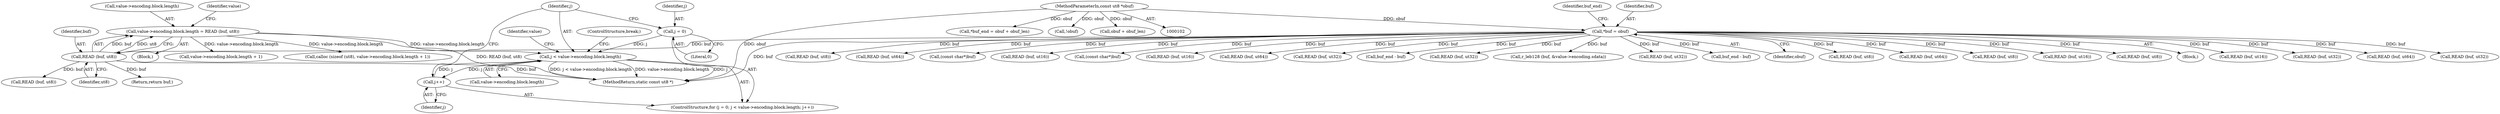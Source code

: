 digraph "0_radare2_2ca9ab45891b6ae8e32b6c28c81eebca059cbe5d_0@pointer" {
"1000556" [label="(Call,j < value->encoding.block.length)"];
"1000553" [label="(Call,j = 0)"];
"1000565" [label="(Call,j++)"];
"1000556" [label="(Call,j < value->encoding.block.length)"];
"1000521" [label="(Call,value->encoding.block.length = READ (buf, ut8))"];
"1000529" [label="(Call,READ (buf, ut8))"];
"1000112" [label="(Call,*buf = obuf)"];
"1000103" [label="(MethodParameterIn,const ut8 *obuf)"];
"1000116" [label="(Call,*buf_end = obuf + obuf_len)"];
"1000753" [label="(Call,READ (buf, ut32))"];
"1000596" [label="(Call,r_leb128 (buf, &value->encoding.sdata))"];
"1000133" [label="(Call,!obuf)"];
"1000529" [label="(Call,READ (buf, ut8))"];
"1000409" [label="(Call,READ (buf, ut32))"];
"1000455" [label="(Call,buf_end - buf)"];
"1000114" [label="(Identifier,obuf)"];
"1000589" [label="(Call,READ (buf, ut8))"];
"1000573" [label="(Identifier,value)"];
"1000420" [label="(Call,READ (buf, ut64))"];
"1000200" [label="(Call,READ (buf, ut8))"];
"1000186" [label="(Block,)"];
"1000118" [label="(Call,obuf + obuf_len)"];
"1000536" [label="(Identifier,value)"];
"1000558" [label="(Call,value->encoding.block.length)"];
"1000581" [label="(ControlStructure,break;)"];
"1000565" [label="(Call,j++)"];
"1000552" [label="(ControlStructure,for (j = 0; j < value->encoding.block.length; j++))"];
"1000557" [label="(Identifier,j)"];
"1000578" [label="(Call,READ (buf, ut8))"];
"1000796" [label="(MethodReturn,static const ut8 *)"];
"1000521" [label="(Call,value->encoding.block.length = READ (buf, ut8))"];
"1000257" [label="(Call,READ (buf, ut16))"];
"1000731" [label="(Call,READ (buf, ut8))"];
"1000110" [label="(Block,)"];
"1000211" [label="(Call,READ (buf, ut16))"];
"1000531" [label="(Identifier,ut8)"];
"1000554" [label="(Identifier,j)"];
"1000566" [label="(Identifier,j)"];
"1000117" [label="(Identifier,buf_end)"];
"1000328" [label="(Call,READ (buf, ut32))"];
"1000555" [label="(Literal,0)"];
"1000233" [label="(Call,READ (buf, ut64))"];
"1000614" [label="(Call,READ (buf, ut32))"];
"1000775" [label="(Call,READ (buf, ut8))"];
"1000103" [label="(MethodParameterIn,const ut8 *obuf)"];
"1000764" [label="(Call,READ (buf, ut64))"];
"1000112" [label="(Call,*buf = obuf)"];
"1000553" [label="(Call,j = 0)"];
"1000522" [label="(Call,value->encoding.block.length)"];
"1000794" [label="(Return,return buf;)"];
"1000437" [label="(Call,(const char*)buf)"];
"1000742" [label="(Call,READ (buf, ut16))"];
"1000556" [label="(Call,j < value->encoding.block.length)"];
"1000530" [label="(Identifier,buf)"];
"1000113" [label="(Identifier,buf)"];
"1000445" [label="(Call,(const char*)buf)"];
"1000543" [label="(Call,value->encoding.block.length + 1)"];
"1000398" [label="(Call,READ (buf, ut16))"];
"1000720" [label="(Call,READ (buf, ut64))"];
"1000222" [label="(Call,READ (buf, ut32))"];
"1000540" [label="(Call,calloc (sizeof (ut8), value->encoding.block.length + 1))"];
"1000684" [label="(Call,buf_end - buf)"];
"1000556" -> "1000552"  [label="AST: "];
"1000556" -> "1000558"  [label="CFG: "];
"1000557" -> "1000556"  [label="AST: "];
"1000558" -> "1000556"  [label="AST: "];
"1000573" -> "1000556"  [label="CFG: "];
"1000581" -> "1000556"  [label="CFG: "];
"1000556" -> "1000796"  [label="DDG: j"];
"1000556" -> "1000796"  [label="DDG: j < value->encoding.block.length"];
"1000556" -> "1000796"  [label="DDG: value->encoding.block.length"];
"1000553" -> "1000556"  [label="DDG: j"];
"1000565" -> "1000556"  [label="DDG: j"];
"1000521" -> "1000556"  [label="DDG: value->encoding.block.length"];
"1000556" -> "1000565"  [label="DDG: j"];
"1000553" -> "1000552"  [label="AST: "];
"1000553" -> "1000555"  [label="CFG: "];
"1000554" -> "1000553"  [label="AST: "];
"1000555" -> "1000553"  [label="AST: "];
"1000557" -> "1000553"  [label="CFG: "];
"1000565" -> "1000552"  [label="AST: "];
"1000565" -> "1000566"  [label="CFG: "];
"1000566" -> "1000565"  [label="AST: "];
"1000557" -> "1000565"  [label="CFG: "];
"1000521" -> "1000186"  [label="AST: "];
"1000521" -> "1000529"  [label="CFG: "];
"1000522" -> "1000521"  [label="AST: "];
"1000529" -> "1000521"  [label="AST: "];
"1000536" -> "1000521"  [label="CFG: "];
"1000521" -> "1000796"  [label="DDG: READ (buf, ut8)"];
"1000529" -> "1000521"  [label="DDG: buf"];
"1000529" -> "1000521"  [label="DDG: ut8"];
"1000521" -> "1000540"  [label="DDG: value->encoding.block.length"];
"1000521" -> "1000543"  [label="DDG: value->encoding.block.length"];
"1000529" -> "1000531"  [label="CFG: "];
"1000530" -> "1000529"  [label="AST: "];
"1000531" -> "1000529"  [label="AST: "];
"1000529" -> "1000796"  [label="DDG: buf"];
"1000112" -> "1000529"  [label="DDG: buf"];
"1000529" -> "1000578"  [label="DDG: buf"];
"1000529" -> "1000794"  [label="DDG: buf"];
"1000112" -> "1000110"  [label="AST: "];
"1000112" -> "1000114"  [label="CFG: "];
"1000113" -> "1000112"  [label="AST: "];
"1000114" -> "1000112"  [label="AST: "];
"1000117" -> "1000112"  [label="CFG: "];
"1000112" -> "1000796"  [label="DDG: buf"];
"1000103" -> "1000112"  [label="DDG: obuf"];
"1000112" -> "1000200"  [label="DDG: buf"];
"1000112" -> "1000211"  [label="DDG: buf"];
"1000112" -> "1000222"  [label="DDG: buf"];
"1000112" -> "1000233"  [label="DDG: buf"];
"1000112" -> "1000257"  [label="DDG: buf"];
"1000112" -> "1000328"  [label="DDG: buf"];
"1000112" -> "1000398"  [label="DDG: buf"];
"1000112" -> "1000409"  [label="DDG: buf"];
"1000112" -> "1000420"  [label="DDG: buf"];
"1000112" -> "1000437"  [label="DDG: buf"];
"1000112" -> "1000445"  [label="DDG: buf"];
"1000112" -> "1000455"  [label="DDG: buf"];
"1000112" -> "1000589"  [label="DDG: buf"];
"1000112" -> "1000596"  [label="DDG: buf"];
"1000112" -> "1000614"  [label="DDG: buf"];
"1000112" -> "1000684"  [label="DDG: buf"];
"1000112" -> "1000720"  [label="DDG: buf"];
"1000112" -> "1000731"  [label="DDG: buf"];
"1000112" -> "1000742"  [label="DDG: buf"];
"1000112" -> "1000753"  [label="DDG: buf"];
"1000112" -> "1000764"  [label="DDG: buf"];
"1000112" -> "1000775"  [label="DDG: buf"];
"1000103" -> "1000102"  [label="AST: "];
"1000103" -> "1000796"  [label="DDG: obuf"];
"1000103" -> "1000116"  [label="DDG: obuf"];
"1000103" -> "1000118"  [label="DDG: obuf"];
"1000103" -> "1000133"  [label="DDG: obuf"];
}
